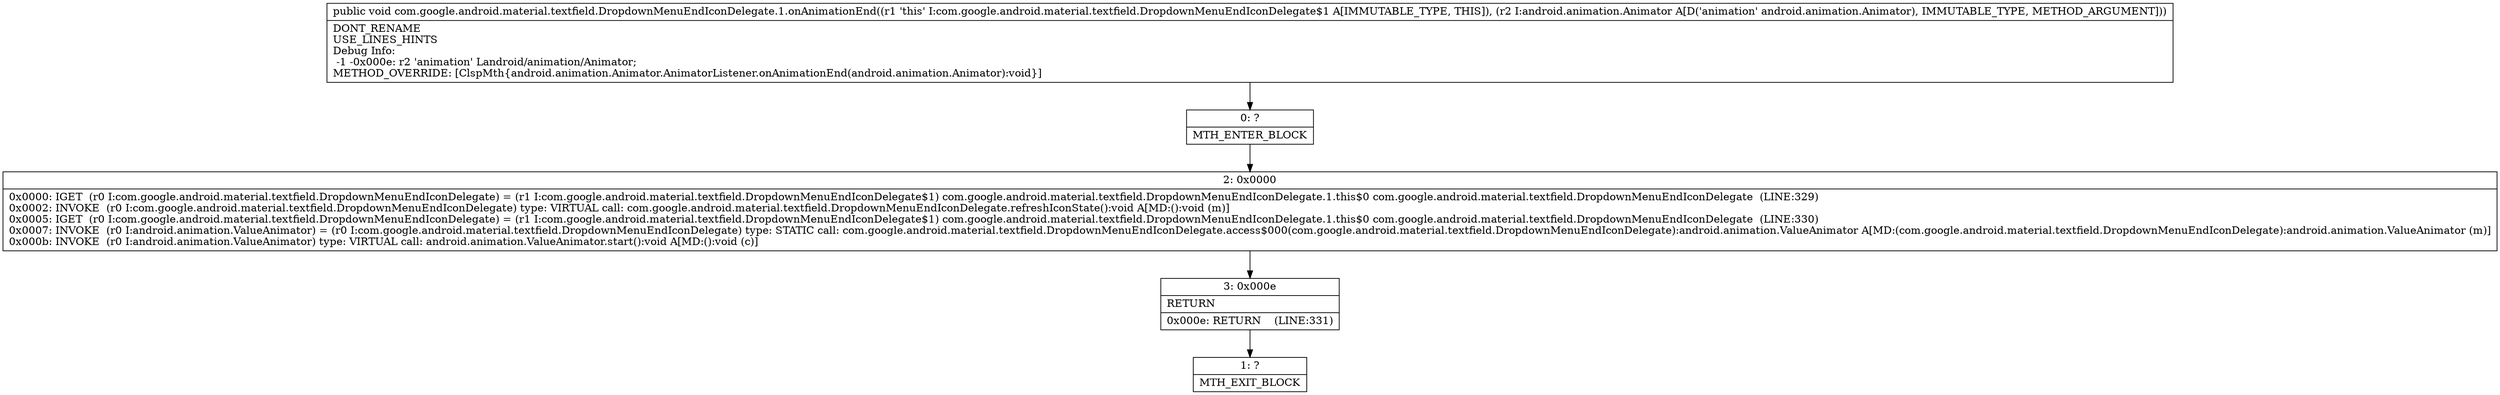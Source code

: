 digraph "CFG forcom.google.android.material.textfield.DropdownMenuEndIconDelegate.1.onAnimationEnd(Landroid\/animation\/Animator;)V" {
Node_0 [shape=record,label="{0\:\ ?|MTH_ENTER_BLOCK\l}"];
Node_2 [shape=record,label="{2\:\ 0x0000|0x0000: IGET  (r0 I:com.google.android.material.textfield.DropdownMenuEndIconDelegate) = (r1 I:com.google.android.material.textfield.DropdownMenuEndIconDelegate$1) com.google.android.material.textfield.DropdownMenuEndIconDelegate.1.this$0 com.google.android.material.textfield.DropdownMenuEndIconDelegate  (LINE:329)\l0x0002: INVOKE  (r0 I:com.google.android.material.textfield.DropdownMenuEndIconDelegate) type: VIRTUAL call: com.google.android.material.textfield.DropdownMenuEndIconDelegate.refreshIconState():void A[MD:():void (m)]\l0x0005: IGET  (r0 I:com.google.android.material.textfield.DropdownMenuEndIconDelegate) = (r1 I:com.google.android.material.textfield.DropdownMenuEndIconDelegate$1) com.google.android.material.textfield.DropdownMenuEndIconDelegate.1.this$0 com.google.android.material.textfield.DropdownMenuEndIconDelegate  (LINE:330)\l0x0007: INVOKE  (r0 I:android.animation.ValueAnimator) = (r0 I:com.google.android.material.textfield.DropdownMenuEndIconDelegate) type: STATIC call: com.google.android.material.textfield.DropdownMenuEndIconDelegate.access$000(com.google.android.material.textfield.DropdownMenuEndIconDelegate):android.animation.ValueAnimator A[MD:(com.google.android.material.textfield.DropdownMenuEndIconDelegate):android.animation.ValueAnimator (m)]\l0x000b: INVOKE  (r0 I:android.animation.ValueAnimator) type: VIRTUAL call: android.animation.ValueAnimator.start():void A[MD:():void (c)]\l}"];
Node_3 [shape=record,label="{3\:\ 0x000e|RETURN\l|0x000e: RETURN    (LINE:331)\l}"];
Node_1 [shape=record,label="{1\:\ ?|MTH_EXIT_BLOCK\l}"];
MethodNode[shape=record,label="{public void com.google.android.material.textfield.DropdownMenuEndIconDelegate.1.onAnimationEnd((r1 'this' I:com.google.android.material.textfield.DropdownMenuEndIconDelegate$1 A[IMMUTABLE_TYPE, THIS]), (r2 I:android.animation.Animator A[D('animation' android.animation.Animator), IMMUTABLE_TYPE, METHOD_ARGUMENT]))  | DONT_RENAME\lUSE_LINES_HINTS\lDebug Info:\l  \-1 \-0x000e: r2 'animation' Landroid\/animation\/Animator;\lMETHOD_OVERRIDE: [ClspMth\{android.animation.Animator.AnimatorListener.onAnimationEnd(android.animation.Animator):void\}]\l}"];
MethodNode -> Node_0;Node_0 -> Node_2;
Node_2 -> Node_3;
Node_3 -> Node_1;
}

